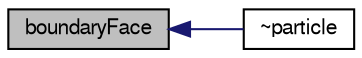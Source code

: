 digraph "boundaryFace"
{
  bgcolor="transparent";
  edge [fontname="FreeSans",fontsize="10",labelfontname="FreeSans",labelfontsize="10"];
  node [fontname="FreeSans",fontsize="10",shape=record];
  rankdir="LR";
  Node4195 [label="boundaryFace",height=0.2,width=0.4,color="black", fillcolor="grey75", style="filled", fontcolor="black"];
  Node4195 -> Node4196 [dir="back",color="midnightblue",fontsize="10",style="solid",fontname="FreeSans"];
  Node4196 [label="~particle",height=0.2,width=0.4,color="black",URL="$a23586.html#a21cc76910d09c0550f6ce9f2ed3b2f52",tooltip="Destructor. "];
}
